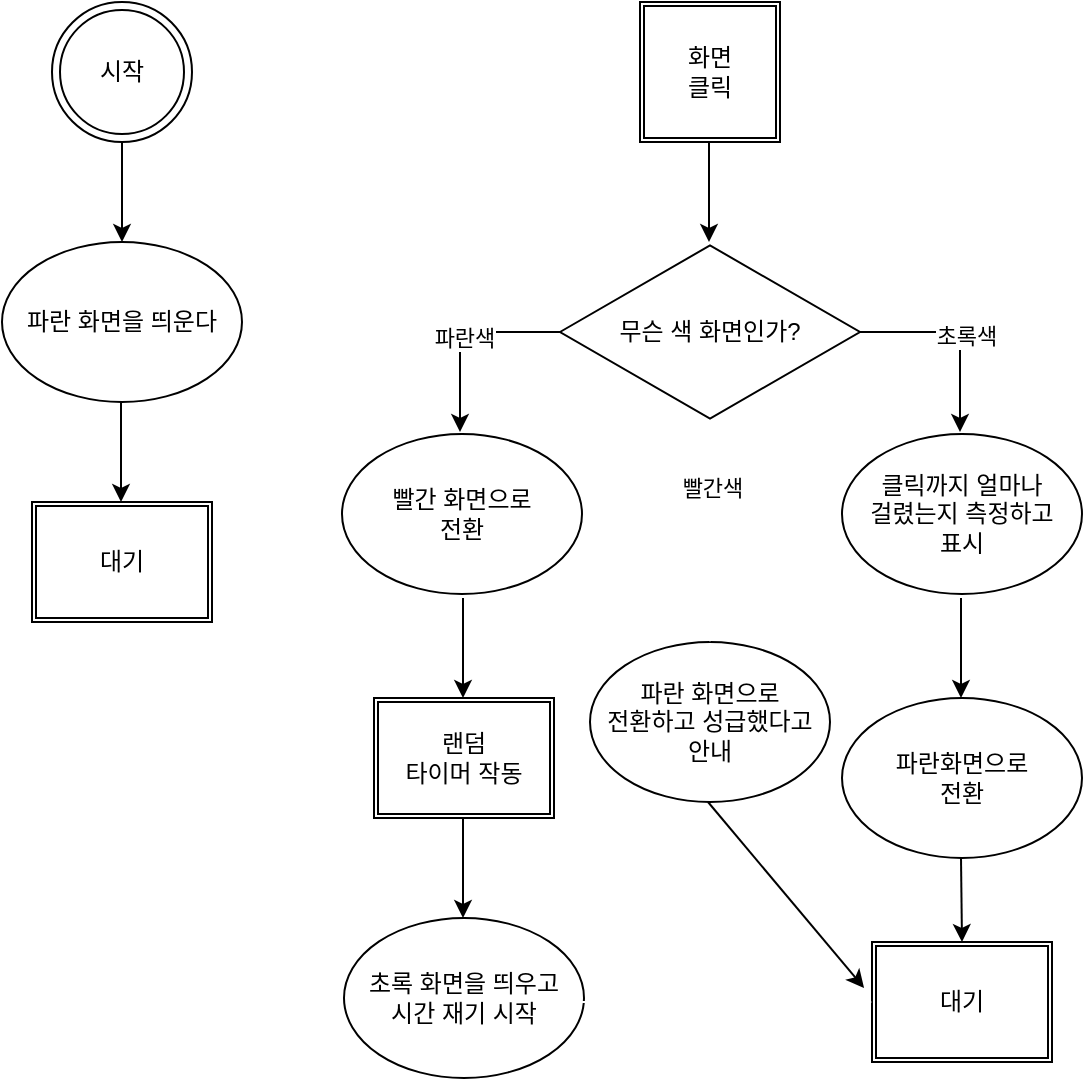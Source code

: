 <mxfile version="20.2.3" type="device"><diagram id="W2oahaofPUFkbr38fmBx" name="페이지-1"><mxGraphModel dx="1038" dy="1005" grid="1" gridSize="10" guides="1" tooltips="1" connect="1" arrows="1" fold="1" page="1" pageScale="1" pageWidth="827" pageHeight="1169" math="0" shadow="0"><root><mxCell id="0"/><mxCell id="1" parent="0"/><mxCell id="XhwhMsQI50RNyiCzAyKi-1" value="시작" style="ellipse;shape=doubleEllipse;whiteSpace=wrap;html=1;aspect=fixed;" vertex="1" parent="1"><mxGeometry x="85" y="100" width="70" height="70" as="geometry"/></mxCell><mxCell id="XhwhMsQI50RNyiCzAyKi-2" value="" style="endArrow=classic;html=1;rounded=0;" edge="1" parent="1"><mxGeometry width="50" height="50" relative="1" as="geometry"><mxPoint x="120" y="170" as="sourcePoint"/><mxPoint x="120" y="220" as="targetPoint"/></mxGeometry></mxCell><mxCell id="XhwhMsQI50RNyiCzAyKi-3" value="파란 화면을 띄운다" style="ellipse;whiteSpace=wrap;html=1;" vertex="1" parent="1"><mxGeometry x="60" y="220" width="120" height="80" as="geometry"/></mxCell><mxCell id="XhwhMsQI50RNyiCzAyKi-4" value="" style="endArrow=classic;html=1;rounded=0;" edge="1" parent="1"><mxGeometry width="50" height="50" relative="1" as="geometry"><mxPoint x="119.5" y="300" as="sourcePoint"/><mxPoint x="119.5" y="350" as="targetPoint"/></mxGeometry></mxCell><mxCell id="XhwhMsQI50RNyiCzAyKi-5" value="대기" style="shape=ext;double=1;rounded=0;whiteSpace=wrap;html=1;" vertex="1" parent="1"><mxGeometry x="75" y="350" width="90" height="60" as="geometry"/></mxCell><mxCell id="XhwhMsQI50RNyiCzAyKi-6" value="화면&lt;br&gt;클릭" style="shape=ext;double=1;whiteSpace=wrap;html=1;aspect=fixed;" vertex="1" parent="1"><mxGeometry x="379" y="100" width="70" height="70" as="geometry"/></mxCell><mxCell id="XhwhMsQI50RNyiCzAyKi-7" value="" style="endArrow=classic;html=1;rounded=0;" edge="1" parent="1"><mxGeometry width="50" height="50" relative="1" as="geometry"><mxPoint x="413.5" y="170" as="sourcePoint"/><mxPoint x="413.5" y="220" as="targetPoint"/></mxGeometry></mxCell><mxCell id="XhwhMsQI50RNyiCzAyKi-9" value="빨간 화면으로&lt;br&gt;전환" style="ellipse;whiteSpace=wrap;html=1;" vertex="1" parent="1"><mxGeometry x="230" y="316" width="120" height="80" as="geometry"/></mxCell><mxCell id="XhwhMsQI50RNyiCzAyKi-10" value="" style="endArrow=classic;html=1;rounded=0;" edge="1" parent="1"><mxGeometry width="50" height="50" relative="1" as="geometry"><mxPoint x="290.5" y="398" as="sourcePoint"/><mxPoint x="290.5" y="448" as="targetPoint"/></mxGeometry></mxCell><mxCell id="XhwhMsQI50RNyiCzAyKi-12" value="랜덤&lt;br&gt;타이머 작동" style="shape=ext;double=1;rounded=0;whiteSpace=wrap;html=1;" vertex="1" parent="1"><mxGeometry x="246" y="448" width="90" height="60" as="geometry"/></mxCell><mxCell id="XhwhMsQI50RNyiCzAyKi-13" value="" style="endArrow=classic;html=1;rounded=0;" edge="1" parent="1"><mxGeometry width="50" height="50" relative="1" as="geometry"><mxPoint x="290.5" y="508" as="sourcePoint"/><mxPoint x="290.5" y="558" as="targetPoint"/></mxGeometry></mxCell><mxCell id="XhwhMsQI50RNyiCzAyKi-15" value="초록 화면을 띄우고&lt;br&gt;시간 재기 시작" style="ellipse;whiteSpace=wrap;html=1;" vertex="1" parent="1"><mxGeometry x="231" y="558" width="120" height="80" as="geometry"/></mxCell><mxCell id="XhwhMsQI50RNyiCzAyKi-23" value="" style="endArrow=classic;html=1;rounded=0;entryX=0.5;entryY=0;entryDx=0;entryDy=0;" edge="1" parent="1" target="XhwhMsQI50RNyiCzAyKi-18"><mxGeometry width="50" height="50" relative="1" as="geometry"><mxPoint x="539.5" y="528" as="sourcePoint"/><mxPoint x="540" y="560" as="targetPoint"/></mxGeometry></mxCell><mxCell id="XhwhMsQI50RNyiCzAyKi-24" value="파란 화면으로&lt;br&gt;전환하고 성급했다고&lt;br&gt;안내" style="ellipse;whiteSpace=wrap;html=1;" vertex="1" parent="1"><mxGeometry x="354" y="420" width="120" height="80" as="geometry"/></mxCell><mxCell id="XhwhMsQI50RNyiCzAyKi-26" value="" style="endArrow=classic;html=1;rounded=0;entryX=-0.044;entryY=0.383;entryDx=0;entryDy=0;entryPerimeter=0;" edge="1" parent="1" target="XhwhMsQI50RNyiCzAyKi-18"><mxGeometry width="50" height="50" relative="1" as="geometry"><mxPoint x="413" y="500" as="sourcePoint"/><mxPoint x="413" y="550" as="targetPoint"/></mxGeometry></mxCell><mxCell id="XhwhMsQI50RNyiCzAyKi-27" value="클릭까지 얼마나&lt;br&gt;걸렸는지 측정하고&lt;br&gt;표시" style="ellipse;whiteSpace=wrap;html=1;" vertex="1" parent="1"><mxGeometry x="480" y="316" width="120" height="80" as="geometry"/></mxCell><mxCell id="XhwhMsQI50RNyiCzAyKi-29" value="" style="endArrow=classic;html=1;rounded=0;" edge="1" parent="1"><mxGeometry width="50" height="50" relative="1" as="geometry"><mxPoint x="539.5" y="398" as="sourcePoint"/><mxPoint x="539.5" y="448" as="targetPoint"/></mxGeometry></mxCell><mxCell id="XhwhMsQI50RNyiCzAyKi-30" value="파란화면으로&lt;br&gt;전환" style="ellipse;whiteSpace=wrap;html=1;" vertex="1" parent="1"><mxGeometry x="480" y="448" width="120" height="80" as="geometry"/></mxCell><mxCell id="XhwhMsQI50RNyiCzAyKi-31" value="무슨 색 화면인가?" style="html=1;whiteSpace=wrap;aspect=fixed;shape=isoRectangle;" vertex="1" parent="1"><mxGeometry x="339" y="220" width="150" height="90" as="geometry"/></mxCell><mxCell id="XhwhMsQI50RNyiCzAyKi-34" value="" style="edgeStyle=segmentEdgeStyle;endArrow=classic;html=1;rounded=0;" edge="1" parent="1"><mxGeometry width="50" height="50" relative="1" as="geometry"><mxPoint x="339" y="265" as="sourcePoint"/><mxPoint x="289" y="315" as="targetPoint"/></mxGeometry></mxCell><mxCell id="XhwhMsQI50RNyiCzAyKi-36" value="파란색" style="edgeLabel;html=1;align=center;verticalAlign=middle;resizable=0;points=[];" vertex="1" connectable="0" parent="XhwhMsQI50RNyiCzAyKi-34"><mxGeometry x="0.06" y="2" relative="1" as="geometry"><mxPoint as="offset"/></mxGeometry></mxCell><mxCell id="XhwhMsQI50RNyiCzAyKi-35" value="" style="edgeStyle=segmentEdgeStyle;endArrow=classic;html=1;rounded=0;" edge="1" parent="1"><mxGeometry width="50" height="50" relative="1" as="geometry"><mxPoint x="489" y="265" as="sourcePoint"/><mxPoint x="539" y="315" as="targetPoint"/></mxGeometry></mxCell><mxCell id="XhwhMsQI50RNyiCzAyKi-37" value="초록색" style="edgeLabel;html=1;align=center;verticalAlign=middle;resizable=0;points=[];" vertex="1" connectable="0" parent="XhwhMsQI50RNyiCzAyKi-35"><mxGeometry x="0.04" y="3" relative="1" as="geometry"><mxPoint as="offset"/></mxGeometry></mxCell><mxCell id="XhwhMsQI50RNyiCzAyKi-40" value="" style="endArrow=classic;html=1;rounded=0;strokeColor=#FFFFFF;" edge="1" parent="1"><mxGeometry width="50" height="50" relative="1" as="geometry"><mxPoint x="414" y="310" as="sourcePoint"/><mxPoint x="414" y="420" as="targetPoint"/></mxGeometry></mxCell><mxCell id="XhwhMsQI50RNyiCzAyKi-41" value="빨간색" style="edgeLabel;html=1;align=center;verticalAlign=middle;resizable=0;points=[];" vertex="1" connectable="0" parent="XhwhMsQI50RNyiCzAyKi-40"><mxGeometry x="-0.4" y="1" relative="1" as="geometry"><mxPoint as="offset"/></mxGeometry></mxCell><mxCell id="XhwhMsQI50RNyiCzAyKi-18" value="대기" style="shape=ext;double=1;rounded=0;whiteSpace=wrap;html=1;" vertex="1" parent="1"><mxGeometry x="495" y="570" width="90" height="60" as="geometry"/></mxCell><mxCell id="XhwhMsQI50RNyiCzAyKi-44" value="" style="endArrow=classic;html=1;rounded=0;strokeColor=#FFFFFF;entryX=0;entryY=0.5;entryDx=0;entryDy=0;" edge="1" parent="1" target="XhwhMsQI50RNyiCzAyKi-18"><mxGeometry width="50" height="50" relative="1" as="geometry"><mxPoint x="350" y="600" as="sourcePoint"/><mxPoint x="400" y="550" as="targetPoint"/></mxGeometry></mxCell></root></mxGraphModel></diagram></mxfile>